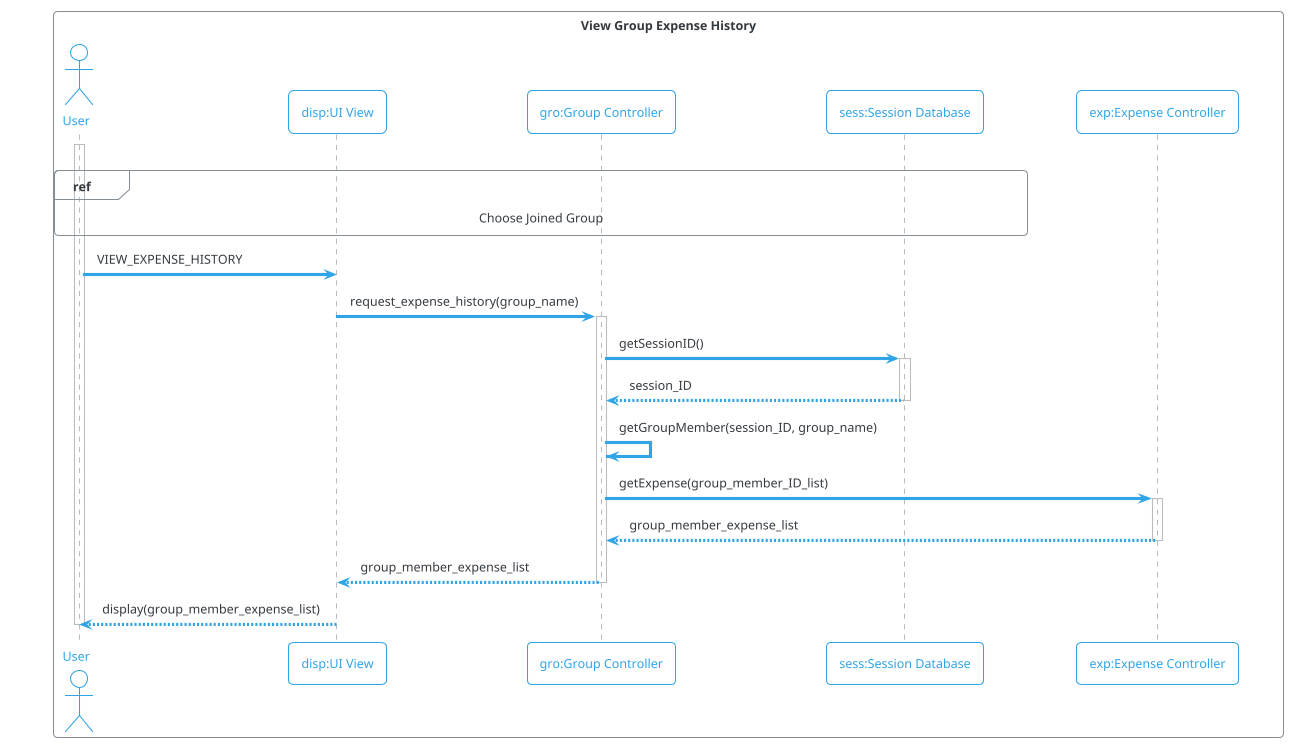 @startuml
!theme cerulean-outline
box "View Group Expense History"
actor "User" as user
participant "disp:UI View" as disp
participant "gro:Group Controller" as gro
participant "sess:Session Database" as sess
participant "exp:Expense Controller" as exp
end box
activate user
|||
ref over user, disp, gro, sess : Choose Joined Group
user -> disp : VIEW_EXPENSE_HISTORY
disp -> gro ++ : request_expense_history(group_name)
gro -> sess ++ : getSessionID()
sess --> gro -- : session_ID
gro -> gro : getGroupMember(session_ID, group_name)
gro -> exp ++ : getExpense(group_member_ID_list)
exp --> gro -- : group_member_expense_list
gro --> disp -- : group_member_expense_list
disp --> user -- : display(group_member_expense_list)
deactivate user
@enduml
